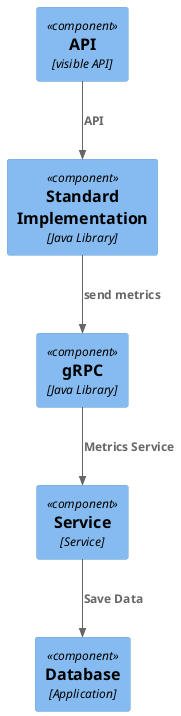 @startuml

!include <C4/C4_Component>

Component(MetricAdapter, "API", "visible API")
Component(AdapterImpl, "Standard Implementation", "Java Library")
Component(GRPC, "gRPC", "Java Library")
Component(MetricService, "Service", "Service")
Component(Database, "Database", "Application")

Rel(MetricAdapter, AdapterImpl, "API")
Rel(AdapterImpl, GRPC, "send metrics")
Rel(GRPC, MetricService, "Metrics Service")
Rel(MetricService, Database, "Save Data")

@enduml
